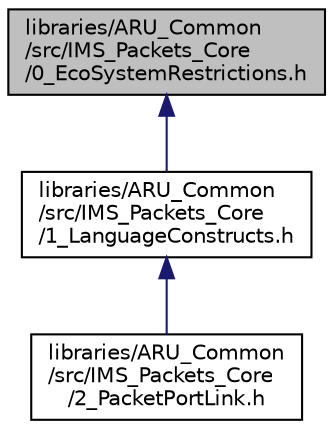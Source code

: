 digraph "libraries/ARU_Common/src/IMS_Packets_Core/0_EcoSystemRestrictions.h"
{
 // LATEX_PDF_SIZE
  edge [fontname="Helvetica",fontsize="10",labelfontname="Helvetica",labelfontsize="10"];
  node [fontname="Helvetica",fontsize="10",shape=record];
  Node1 [label="libraries/ARU_Common\l/src/IMS_Packets_Core\l/0_EcoSystemRestrictions.h",height=0.2,width=0.4,color="black", fillcolor="grey75", style="filled", fontcolor="black",tooltip="Design Configuration for a derived micro-EcoSystem."];
  Node1 -> Node2 [dir="back",color="midnightblue",fontsize="10",style="solid",fontname="Helvetica"];
  Node2 [label="libraries/ARU_Common\l/src/IMS_Packets_Core\l/1_LanguageConstructs.h",height=0.2,width=0.4,color="black", fillcolor="white", style="filled",URL="$1___language_constructs_8h.html",tooltip="Fundamental Elements of Packet Communication."];
  Node2 -> Node3 [dir="back",color="midnightblue",fontsize="10",style="solid",fontname="Helvetica"];
  Node3 [label="libraries/ARU_Common\l/src/IMS_Packets_Core\l/2_PacketPortLink.h",height=0.2,width=0.4,color="black", fillcolor="white", style="filled",URL="$2___packet_port_link_8h.html",tooltip="Abstract Communication Objects."];
}
